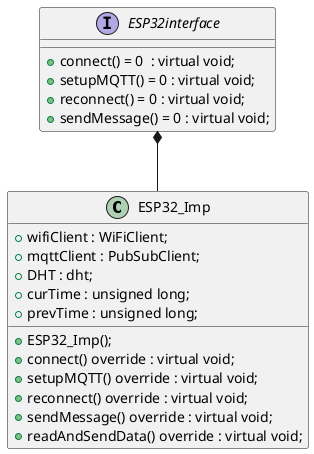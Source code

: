 @startuml
actor Container as con
left to right direction

@startuml Class diagram
class ESP32_Imp {
    +wifiClient : WiFiClient;
    +mqttClient : PubSubClient;
    +DHT : dht;
    +curTime : unsigned long;
    +prevTime : unsigned long;
    +ESP32_Imp();
    +connect() override : virtual void;
    +setupMQTT() override : virtual void;
    +reconnect() override : virtual void; 
    +sendMessage() override : virtual void; 
    +readAndSendData() override : virtual void; 
}
interface ESP32interface {
    +connect() = 0  : virtual void;
    +setupMQTT() = 0 : virtual void;
    +reconnect() = 0 : virtual void;
    +sendMessage() = 0 : virtual void;
}



ESP32interface *-- ESP32_Imp
@enduml
@enduml
